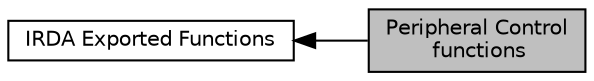 digraph "Peripheral Control functions"
{
  edge [fontname="Helvetica",fontsize="10",labelfontname="Helvetica",labelfontsize="10"];
  node [fontname="Helvetica",fontsize="10",shape=record];
  rankdir=LR;
  Node0 [label="Peripheral Control\l functions",height=0.2,width=0.4,color="black", fillcolor="grey75", style="filled", fontcolor="black"];
  Node1 [label="IRDA Exported Functions",height=0.2,width=0.4,color="black", fillcolor="white", style="filled",URL="$group___i_r_d_a___exported___functions.html"];
  Node1->Node0 [shape=plaintext, dir="back", style="solid"];
}

